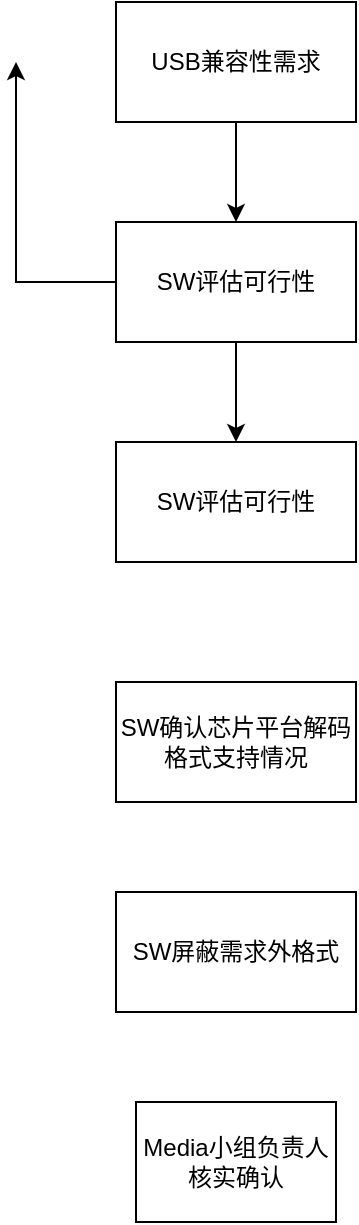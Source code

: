 <mxfile version="20.8.1" type="github">
  <diagram id="Con1T22eHVNJqCQr2k7E" name="第 1 页">
    <mxGraphModel dx="875" dy="458" grid="1" gridSize="10" guides="1" tooltips="1" connect="1" arrows="1" fold="1" page="1" pageScale="1" pageWidth="827" pageHeight="1169" math="0" shadow="0">
      <root>
        <mxCell id="0" />
        <mxCell id="1" parent="0" />
        <mxCell id="adnNyEh4-D5oAyP5F37u-5" value="" style="edgeStyle=orthogonalEdgeStyle;rounded=0;orthogonalLoop=1;jettySize=auto;html=1;" edge="1" parent="1" source="adnNyEh4-D5oAyP5F37u-1" target="adnNyEh4-D5oAyP5F37u-2">
          <mxGeometry relative="1" as="geometry" />
        </mxCell>
        <mxCell id="adnNyEh4-D5oAyP5F37u-1" value="USB兼容性需求" style="rounded=0;whiteSpace=wrap;html=1;" vertex="1" parent="1">
          <mxGeometry x="90" y="110" width="120" height="60" as="geometry" />
        </mxCell>
        <mxCell id="adnNyEh4-D5oAyP5F37u-6" value="" style="edgeStyle=orthogonalEdgeStyle;rounded=0;orthogonalLoop=1;jettySize=auto;html=1;" edge="1" parent="1" source="adnNyEh4-D5oAyP5F37u-2" target="adnNyEh4-D5oAyP5F37u-3">
          <mxGeometry relative="1" as="geometry" />
        </mxCell>
        <mxCell id="adnNyEh4-D5oAyP5F37u-2" value="SW评估可行性" style="rounded=0;whiteSpace=wrap;html=1;" vertex="1" parent="1">
          <mxGeometry x="90" y="220" width="120" height="60" as="geometry" />
        </mxCell>
        <mxCell id="adnNyEh4-D5oAyP5F37u-3" value="SW评估可行性" style="rounded=0;whiteSpace=wrap;html=1;" vertex="1" parent="1">
          <mxGeometry x="90" y="330" width="120" height="60" as="geometry" />
        </mxCell>
        <mxCell id="adnNyEh4-D5oAyP5F37u-8" value="" style="endArrow=classic;html=1;rounded=0;exitX=0;exitY=0.5;exitDx=0;exitDy=0;" edge="1" parent="1" source="adnNyEh4-D5oAyP5F37u-2">
          <mxGeometry width="50" height="50" relative="1" as="geometry">
            <mxPoint x="350" y="290" as="sourcePoint" />
            <mxPoint x="40" y="140" as="targetPoint" />
            <Array as="points">
              <mxPoint x="40" y="250" />
            </Array>
          </mxGeometry>
        </mxCell>
        <mxCell id="adnNyEh4-D5oAyP5F37u-9" value="SW确认芯片平台解码格式支持情况" style="rounded=0;whiteSpace=wrap;html=1;" vertex="1" parent="1">
          <mxGeometry x="90" y="450" width="120" height="60" as="geometry" />
        </mxCell>
        <mxCell id="adnNyEh4-D5oAyP5F37u-10" value="SW屏蔽需求外格式" style="rounded=0;whiteSpace=wrap;html=1;" vertex="1" parent="1">
          <mxGeometry x="90" y="555" width="120" height="60" as="geometry" />
        </mxCell>
        <mxCell id="adnNyEh4-D5oAyP5F37u-11" value="Media小组负责人核实确认" style="rounded=0;whiteSpace=wrap;html=1;" vertex="1" parent="1">
          <mxGeometry x="100" y="660" width="100" height="60" as="geometry" />
        </mxCell>
      </root>
    </mxGraphModel>
  </diagram>
</mxfile>
